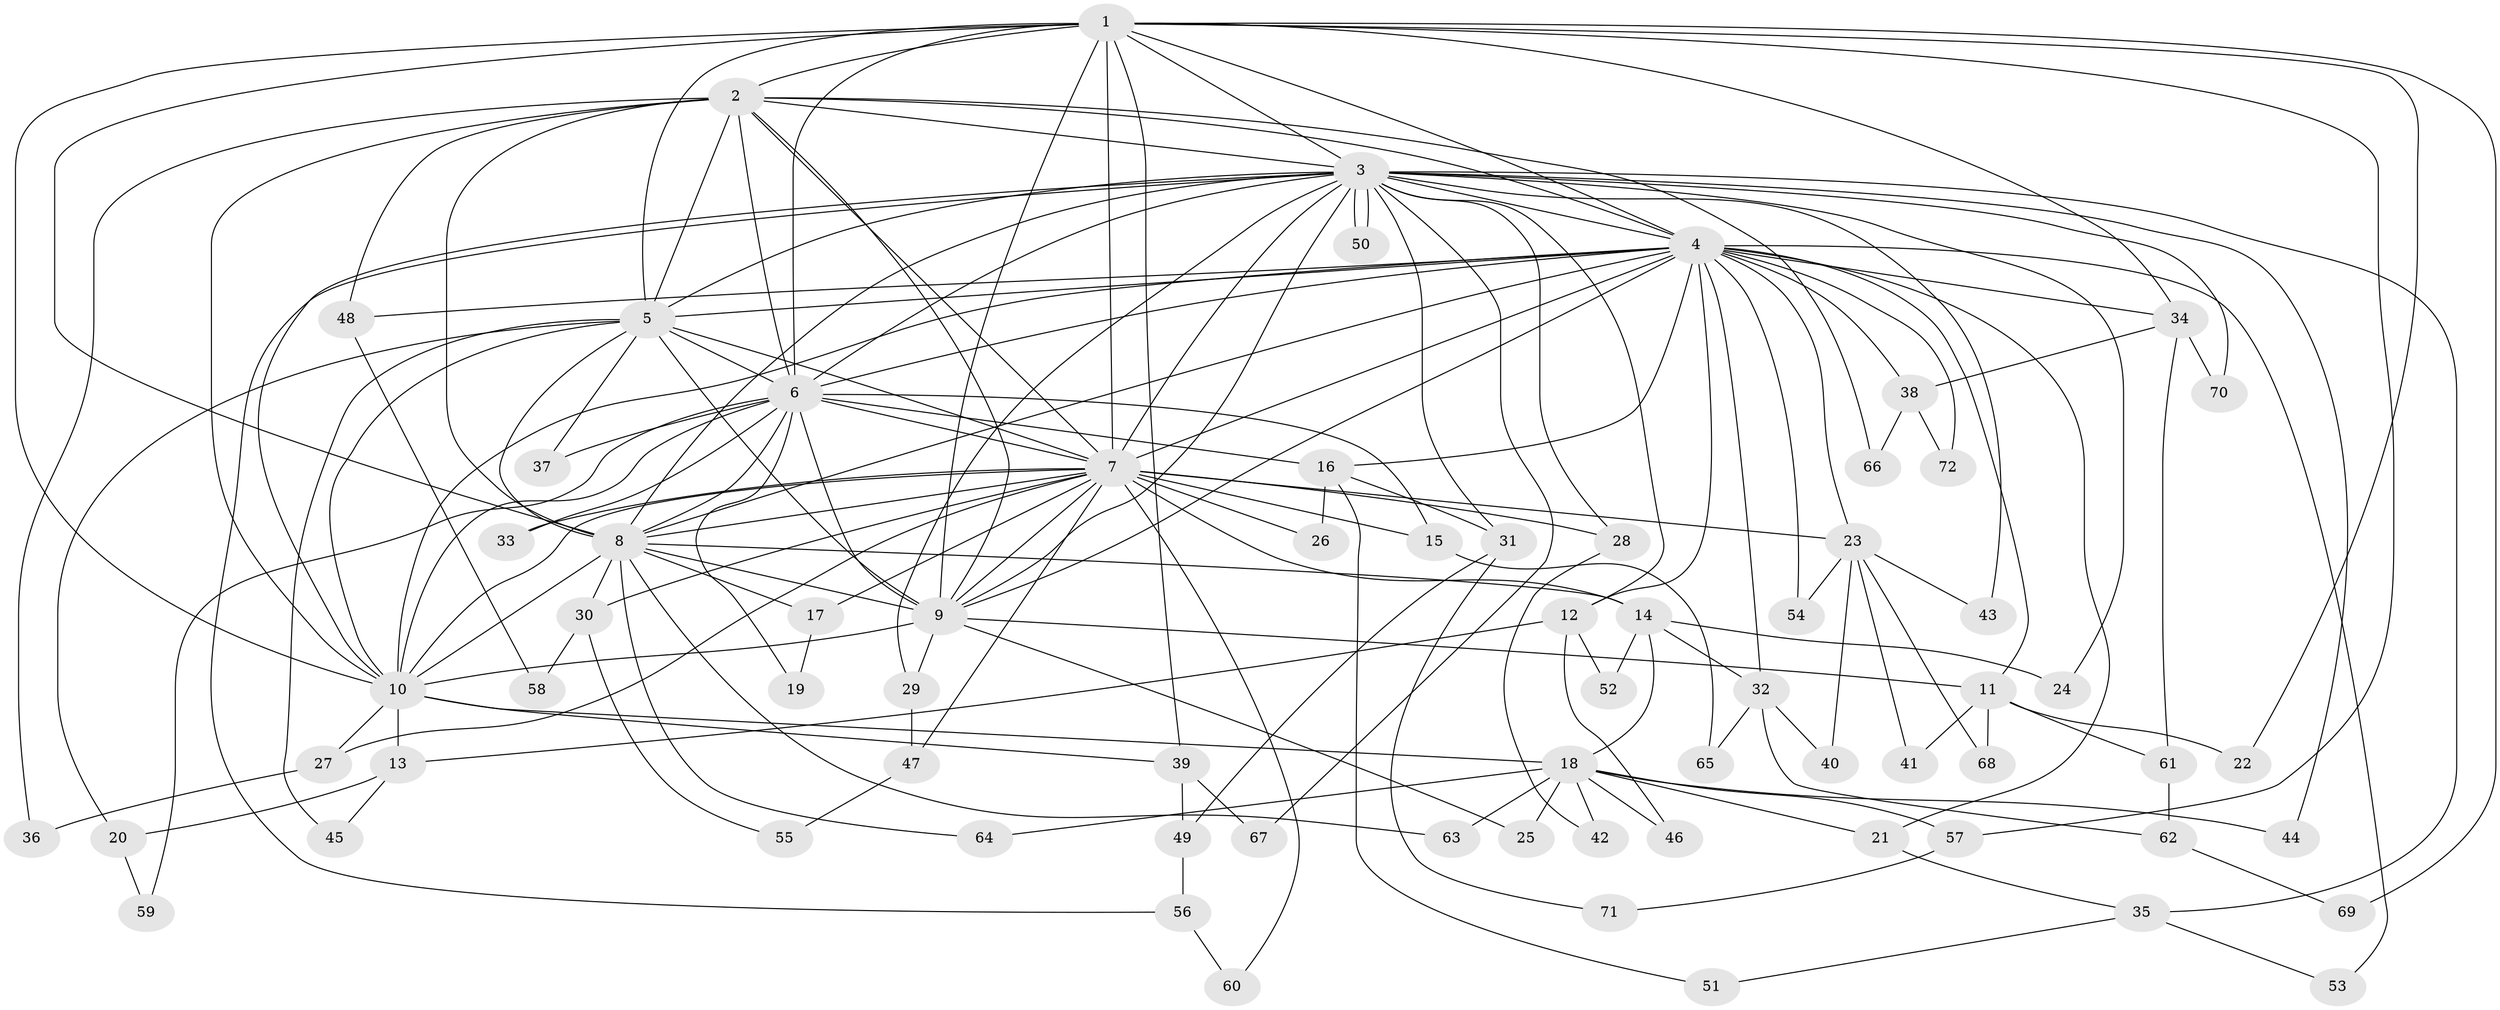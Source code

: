 // coarse degree distribution, {24: 0.034482758620689655, 7: 0.06896551724137931, 11: 0.034482758620689655, 4: 0.06896551724137931, 6: 0.13793103448275862, 3: 0.1724137931034483, 2: 0.3448275862068966, 5: 0.06896551724137931, 1: 0.06896551724137931}
// Generated by graph-tools (version 1.1) at 2025/49/03/04/25 22:49:22]
// undirected, 72 vertices, 169 edges
graph export_dot {
  node [color=gray90,style=filled];
  1;
  2;
  3;
  4;
  5;
  6;
  7;
  8;
  9;
  10;
  11;
  12;
  13;
  14;
  15;
  16;
  17;
  18;
  19;
  20;
  21;
  22;
  23;
  24;
  25;
  26;
  27;
  28;
  29;
  30;
  31;
  32;
  33;
  34;
  35;
  36;
  37;
  38;
  39;
  40;
  41;
  42;
  43;
  44;
  45;
  46;
  47;
  48;
  49;
  50;
  51;
  52;
  53;
  54;
  55;
  56;
  57;
  58;
  59;
  60;
  61;
  62;
  63;
  64;
  65;
  66;
  67;
  68;
  69;
  70;
  71;
  72;
  1 -- 2;
  1 -- 3;
  1 -- 4;
  1 -- 5;
  1 -- 6;
  1 -- 7;
  1 -- 8;
  1 -- 9;
  1 -- 10;
  1 -- 22;
  1 -- 34;
  1 -- 39;
  1 -- 57;
  1 -- 69;
  2 -- 3;
  2 -- 4;
  2 -- 5;
  2 -- 6;
  2 -- 7;
  2 -- 8;
  2 -- 9;
  2 -- 10;
  2 -- 36;
  2 -- 48;
  2 -- 66;
  3 -- 4;
  3 -- 5;
  3 -- 6;
  3 -- 7;
  3 -- 8;
  3 -- 9;
  3 -- 10;
  3 -- 12;
  3 -- 24;
  3 -- 28;
  3 -- 29;
  3 -- 31;
  3 -- 35;
  3 -- 43;
  3 -- 44;
  3 -- 50;
  3 -- 50;
  3 -- 56;
  3 -- 67;
  3 -- 70;
  4 -- 5;
  4 -- 6;
  4 -- 7;
  4 -- 8;
  4 -- 9;
  4 -- 10;
  4 -- 11;
  4 -- 12;
  4 -- 16;
  4 -- 21;
  4 -- 23;
  4 -- 32;
  4 -- 34;
  4 -- 38;
  4 -- 48;
  4 -- 53;
  4 -- 54;
  4 -- 72;
  5 -- 6;
  5 -- 7;
  5 -- 8;
  5 -- 9;
  5 -- 10;
  5 -- 20;
  5 -- 37;
  5 -- 45;
  6 -- 7;
  6 -- 8;
  6 -- 9;
  6 -- 10;
  6 -- 15;
  6 -- 16;
  6 -- 19;
  6 -- 33;
  6 -- 37;
  6 -- 59;
  7 -- 8;
  7 -- 9;
  7 -- 10;
  7 -- 14;
  7 -- 15;
  7 -- 17;
  7 -- 23;
  7 -- 26;
  7 -- 27;
  7 -- 28;
  7 -- 30;
  7 -- 33;
  7 -- 47;
  7 -- 60;
  8 -- 9;
  8 -- 10;
  8 -- 14;
  8 -- 17;
  8 -- 30;
  8 -- 63;
  8 -- 64;
  9 -- 10;
  9 -- 11;
  9 -- 25;
  9 -- 29;
  10 -- 13;
  10 -- 18;
  10 -- 27;
  10 -- 39;
  11 -- 22;
  11 -- 41;
  11 -- 61;
  11 -- 68;
  12 -- 13;
  12 -- 46;
  12 -- 52;
  13 -- 20;
  13 -- 45;
  14 -- 18;
  14 -- 24;
  14 -- 32;
  14 -- 52;
  15 -- 65;
  16 -- 26;
  16 -- 31;
  16 -- 51;
  17 -- 19;
  18 -- 21;
  18 -- 25;
  18 -- 42;
  18 -- 44;
  18 -- 46;
  18 -- 57;
  18 -- 63;
  18 -- 64;
  20 -- 59;
  21 -- 35;
  23 -- 40;
  23 -- 41;
  23 -- 43;
  23 -- 54;
  23 -- 68;
  27 -- 36;
  28 -- 42;
  29 -- 47;
  30 -- 55;
  30 -- 58;
  31 -- 49;
  31 -- 71;
  32 -- 40;
  32 -- 62;
  32 -- 65;
  34 -- 38;
  34 -- 61;
  34 -- 70;
  35 -- 51;
  35 -- 53;
  38 -- 66;
  38 -- 72;
  39 -- 49;
  39 -- 67;
  47 -- 55;
  48 -- 58;
  49 -- 56;
  56 -- 60;
  57 -- 71;
  61 -- 62;
  62 -- 69;
}
